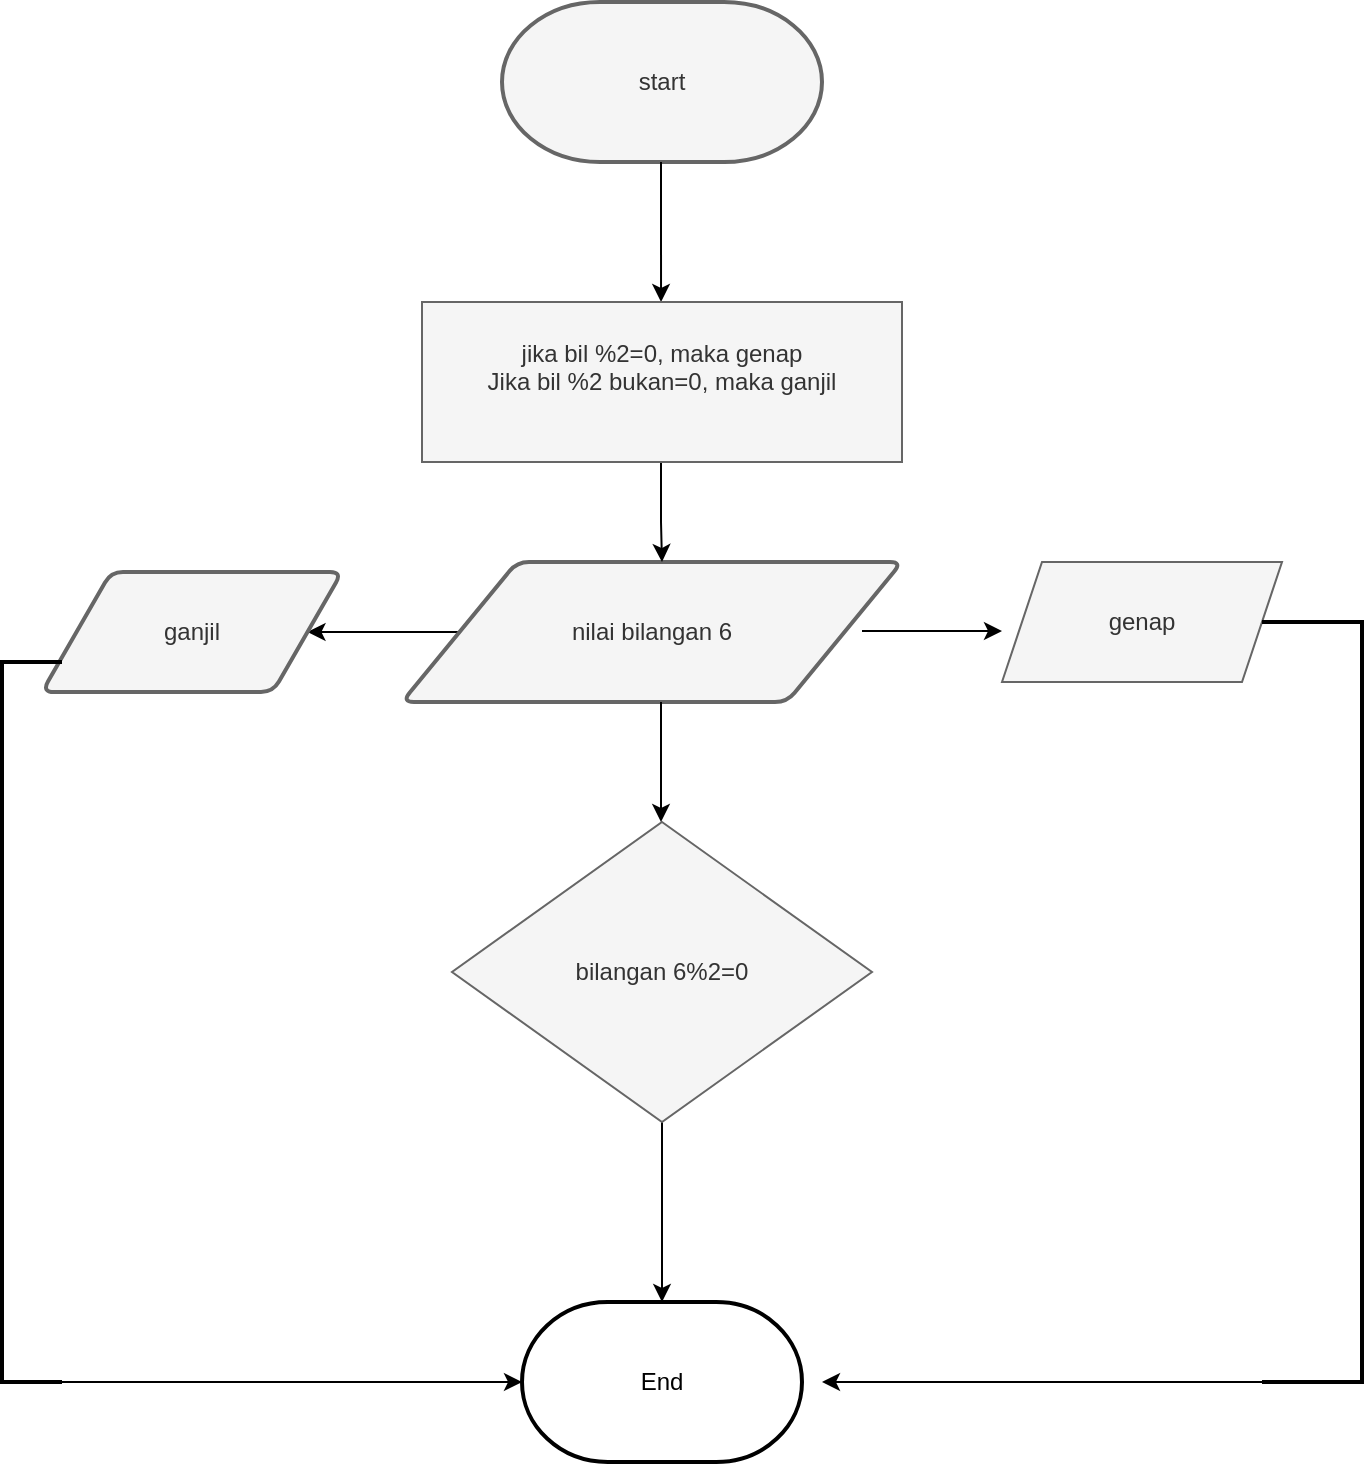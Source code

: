 <mxfile version="22.0.4" type="github">
  <diagram name="Page-1" id="azywBgY6sLCQviCR10Ke">
    <mxGraphModel dx="1591" dy="1960" grid="1" gridSize="10" guides="1" tooltips="1" connect="1" arrows="1" fold="1" page="1" pageScale="1" pageWidth="850" pageHeight="1100" math="0" shadow="0">
      <root>
        <mxCell id="0" />
        <mxCell id="1" parent="0" />
        <mxCell id="KbHtConoDjhi0rnQ_Idr-2" value="start" style="strokeWidth=2;html=1;shape=mxgraph.flowchart.terminator;whiteSpace=wrap;fillColor=#f5f5f5;strokeColor=#666666;fontColor=#333333;" vertex="1" parent="1">
          <mxGeometry x="320" y="-30" width="160" height="80" as="geometry" />
        </mxCell>
        <mxCell id="KbHtConoDjhi0rnQ_Idr-4" value="" style="endArrow=classic;html=1;rounded=0;entryX=0.498;entryY=0;entryDx=0;entryDy=0;entryPerimeter=0;" edge="1" parent="1" target="KbHtConoDjhi0rnQ_Idr-20">
          <mxGeometry width="50" height="50" relative="1" as="geometry">
            <mxPoint x="399.5" y="50" as="sourcePoint" />
            <mxPoint x="399.5" y="110" as="targetPoint" />
          </mxGeometry>
        </mxCell>
        <mxCell id="KbHtConoDjhi0rnQ_Idr-24" value="" style="edgeStyle=orthogonalEdgeStyle;rounded=0;orthogonalLoop=1;jettySize=auto;html=1;" edge="1" parent="1" source="KbHtConoDjhi0rnQ_Idr-5" target="KbHtConoDjhi0rnQ_Idr-23">
          <mxGeometry relative="1" as="geometry" />
        </mxCell>
        <mxCell id="KbHtConoDjhi0rnQ_Idr-5" value="nilai bilangan 6" style="shape=parallelogram;html=1;strokeWidth=2;perimeter=parallelogramPerimeter;whiteSpace=wrap;rounded=1;arcSize=12;size=0.23;fillColor=#f5f5f5;fontColor=#333333;strokeColor=#666666;" vertex="1" parent="1">
          <mxGeometry x="270" y="250" width="250" height="70" as="geometry" />
        </mxCell>
        <mxCell id="KbHtConoDjhi0rnQ_Idr-27" value="" style="edgeStyle=orthogonalEdgeStyle;rounded=0;orthogonalLoop=1;jettySize=auto;html=1;" edge="1" parent="1" source="KbHtConoDjhi0rnQ_Idr-7" target="KbHtConoDjhi0rnQ_Idr-25">
          <mxGeometry relative="1" as="geometry" />
        </mxCell>
        <mxCell id="KbHtConoDjhi0rnQ_Idr-7" value="bilangan 6%2=0" style="rhombus;whiteSpace=wrap;html=1;fillColor=#f5f5f5;fontColor=#333333;strokeColor=#666666;" vertex="1" parent="1">
          <mxGeometry x="295" y="380" width="210" height="150" as="geometry" />
        </mxCell>
        <mxCell id="KbHtConoDjhi0rnQ_Idr-15" value="" style="endArrow=classic;html=1;rounded=0;" edge="1" parent="1">
          <mxGeometry width="50" height="50" relative="1" as="geometry">
            <mxPoint x="500" y="284.5" as="sourcePoint" />
            <mxPoint x="570" y="284.5" as="targetPoint" />
            <Array as="points">
              <mxPoint x="510" y="284.5" />
            </Array>
          </mxGeometry>
        </mxCell>
        <mxCell id="KbHtConoDjhi0rnQ_Idr-16" value="genap" style="shape=parallelogram;perimeter=parallelogramPerimeter;whiteSpace=wrap;html=1;fixedSize=1;fillColor=#f5f5f5;fontColor=#333333;strokeColor=#666666;" vertex="1" parent="1">
          <mxGeometry x="570" y="250" width="140" height="60" as="geometry" />
        </mxCell>
        <mxCell id="KbHtConoDjhi0rnQ_Idr-19" value="" style="endArrow=classic;html=1;rounded=0;" edge="1" parent="1">
          <mxGeometry width="50" height="50" relative="1" as="geometry">
            <mxPoint x="399.5" y="200" as="sourcePoint" />
            <mxPoint x="400" y="250" as="targetPoint" />
            <Array as="points">
              <mxPoint x="399.5" y="230" />
            </Array>
          </mxGeometry>
        </mxCell>
        <mxCell id="KbHtConoDjhi0rnQ_Idr-20" value="&lt;div&gt;jika bil %2=0, maka genap&lt;/div&gt;&lt;div&gt;Jika bil %2 bukan=0, maka ganjil&lt;/div&gt;&lt;div&gt;&lt;br&gt;&lt;/div&gt;" style="rounded=0;whiteSpace=wrap;html=1;fillColor=#f5f5f5;fontColor=#333333;strokeColor=#666666;" vertex="1" parent="1">
          <mxGeometry x="280" y="120" width="240" height="80" as="geometry" />
        </mxCell>
        <mxCell id="KbHtConoDjhi0rnQ_Idr-22" value="" style="endArrow=classic;html=1;rounded=0;" edge="1" parent="1">
          <mxGeometry width="50" height="50" relative="1" as="geometry">
            <mxPoint x="399.5" y="320" as="sourcePoint" />
            <mxPoint x="399.5" y="380" as="targetPoint" />
            <Array as="points" />
          </mxGeometry>
        </mxCell>
        <mxCell id="KbHtConoDjhi0rnQ_Idr-23" value="ganjil" style="shape=parallelogram;html=1;strokeWidth=2;perimeter=parallelogramPerimeter;whiteSpace=wrap;rounded=1;arcSize=12;size=0.23;fillColor=#f5f5f5;fontColor=#333333;strokeColor=#666666;" vertex="1" parent="1">
          <mxGeometry x="90" y="255" width="150" height="60" as="geometry" />
        </mxCell>
        <mxCell id="KbHtConoDjhi0rnQ_Idr-25" value="End" style="strokeWidth=2;html=1;shape=mxgraph.flowchart.terminator;whiteSpace=wrap;" vertex="1" parent="1">
          <mxGeometry x="330" y="620" width="140" height="80" as="geometry" />
        </mxCell>
        <mxCell id="KbHtConoDjhi0rnQ_Idr-29" value="" style="strokeWidth=2;html=1;shape=mxgraph.flowchart.annotation_1;align=left;pointerEvents=1;" vertex="1" parent="1">
          <mxGeometry x="70" y="300" width="30" height="360" as="geometry" />
        </mxCell>
        <mxCell id="KbHtConoDjhi0rnQ_Idr-31" value="" style="endArrow=classic;html=1;rounded=0;entryX=0;entryY=0.5;entryDx=0;entryDy=0;entryPerimeter=0;" edge="1" parent="1" target="KbHtConoDjhi0rnQ_Idr-25">
          <mxGeometry width="50" height="50" relative="1" as="geometry">
            <mxPoint x="100" y="660" as="sourcePoint" />
            <mxPoint x="150" y="610" as="targetPoint" />
          </mxGeometry>
        </mxCell>
        <mxCell id="KbHtConoDjhi0rnQ_Idr-39" value="" style="strokeWidth=2;html=1;shape=mxgraph.flowchart.annotation_1;align=left;pointerEvents=1;rotation=-180;" vertex="1" parent="1">
          <mxGeometry x="700" y="280" width="50" height="380" as="geometry" />
        </mxCell>
        <mxCell id="KbHtConoDjhi0rnQ_Idr-40" value="" style="endArrow=classic;html=1;rounded=0;exitX=1;exitY=0;exitDx=0;exitDy=0;exitPerimeter=0;" edge="1" parent="1" source="KbHtConoDjhi0rnQ_Idr-39">
          <mxGeometry width="50" height="50" relative="1" as="geometry">
            <mxPoint x="630" y="670" as="sourcePoint" />
            <mxPoint x="480" y="660" as="targetPoint" />
          </mxGeometry>
        </mxCell>
      </root>
    </mxGraphModel>
  </diagram>
</mxfile>

